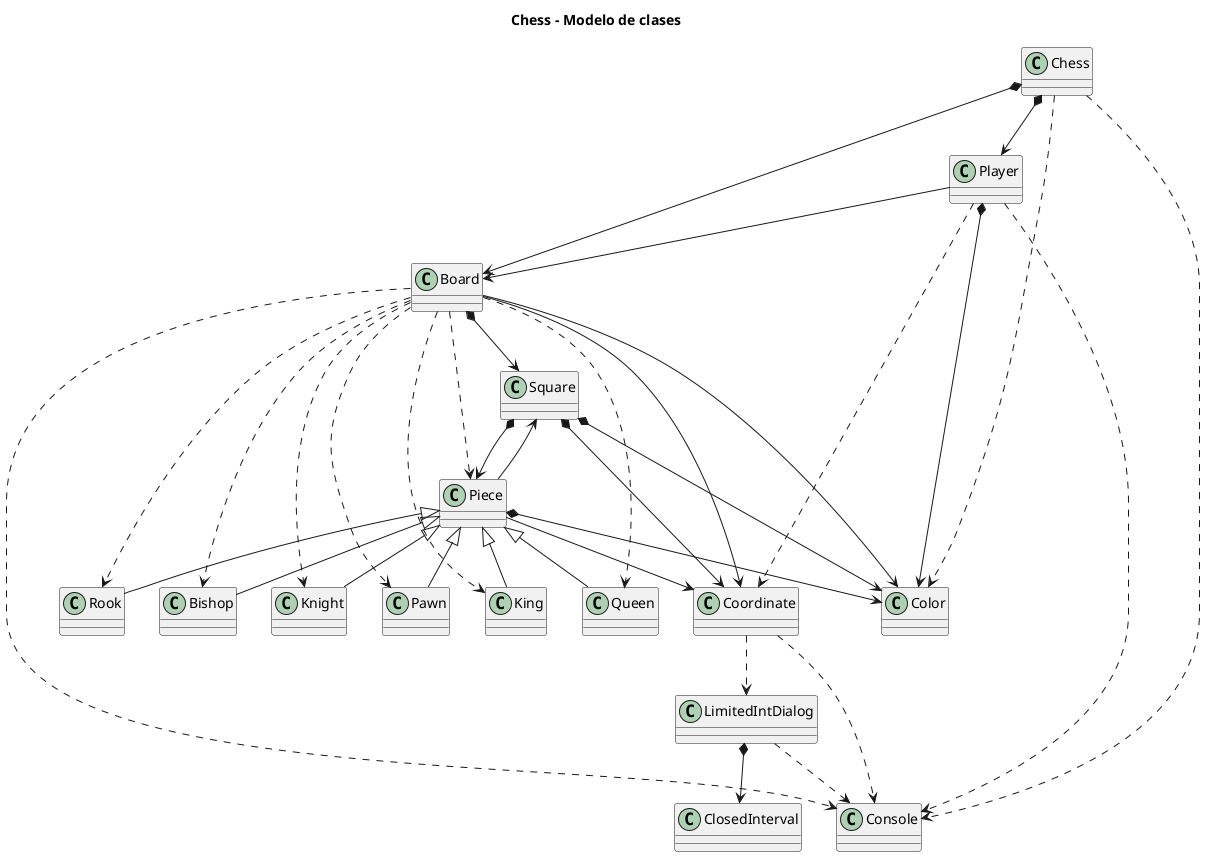 @startuml

title Chess - Modelo de clases

Class Chess

Chess *--> Board
Chess *--> Player
Chess ..> Console
Chess ..> Color

Class Board

Board *--> Square
Board ..> Console
Board --> Color
Board --> Coordinate
Board ..> Piece
Board ..> King
Board ..> Queen
Board ..> Rook
Board ..> Bishop
Board ..> Knight
Board ..> Pawn

Class Player

Player *--> Color
Player --> Board
Player ..> Console
Player ..> Coordinate

Class Console

Class Color

Class Square

Square *--> Piece
Square *--> Color
Square *--> Coordinate

Class Coordinate

Coordinate ..> Console
Coordinate ..> LimitedIntDialog

Class Piece

Piece *--> Color
Piece --> Coordinate
Piece --> Square

Class King

Piece <|-- King

Class Queen

Piece <|-- Queen

Class Rook

Piece <|-- Rook

Class Bishop

Piece <|-- Bishop

Class Knight

Piece <|-- Knight

Class Pawn

Piece <|-- Pawn

Class LimitedIntDialog

LimitedIntDialog *--> ClosedInterval
LimitedIntDialog ..> Console

Class ClosedInterval

@enduml
